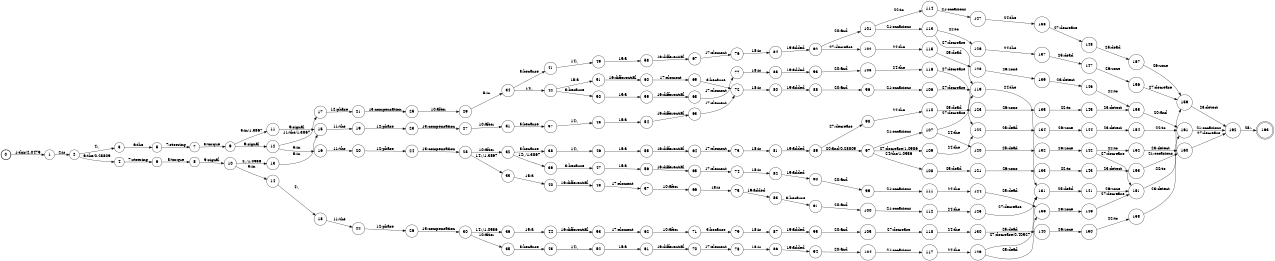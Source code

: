 digraph FST {
rankdir = LR;
size = "8.5,11";
label = "";
center = 1;
orientation = Portrait;
ranksep = "0.4";
nodesep = "0.25";
0 [label = "0", shape = circle, style = bold, fontsize = 14]
	0 -> 1 [label = "1:this/2.0479", fontsize = 14];
1 [label = "1", shape = circle, style = solid, fontsize = 14]
	1 -> 2 [label = "2:is", fontsize = 14];
2 [label = "2", shape = circle, style = solid, fontsize = 14]
	2 -> 3 [label = "4:,", fontsize = 14];
	2 -> 4 [label = "6:the/0.28809", fontsize = 14];
3 [label = "3", shape = circle, style = solid, fontsize = 14]
	3 -> 5 [label = "6:the", fontsize = 14];
4 [label = "4", shape = circle, style = solid, fontsize = 14]
	4 -> 6 [label = "7:steering", fontsize = 14];
5 [label = "5", shape = circle, style = solid, fontsize = 14]
	5 -> 7 [label = "7:steering", fontsize = 14];
6 [label = "6", shape = circle, style = solid, fontsize = 14]
	6 -> 8 [label = "8:torque", fontsize = 14];
7 [label = "7", shape = circle, style = solid, fontsize = 14]
	7 -> 9 [label = "8:torque", fontsize = 14];
8 [label = "8", shape = circle, style = solid, fontsize = 14]
	8 -> 10 [label = "9:signal", fontsize = 14];
9 [label = "9", shape = circle, style = solid, fontsize = 14]
	9 -> 11 [label = "5:in/1.3867", fontsize = 14];
	9 -> 12 [label = "9:signal", fontsize = 14];
10 [label = "10", shape = circle, style = solid, fontsize = 14]
	10 -> 13 [label = "4:,/1.0986", fontsize = 14];
	10 -> 14 [label = "5:in", fontsize = 14];
11 [label = "11", shape = circle, style = solid, fontsize = 14]
	11 -> 15 [label = "9:signal", fontsize = 14];
12 [label = "12", shape = circle, style = solid, fontsize = 14]
	12 -> 16 [label = "5:in", fontsize = 14];
	12 -> 17 [label = "11:the/1.3867", fontsize = 14];
13 [label = "13", shape = circle, style = solid, fontsize = 14]
	13 -> 15 [label = "5:in", fontsize = 14];
14 [label = "14", shape = circle, style = solid, fontsize = 14]
	14 -> 18 [label = "4:,", fontsize = 14];
15 [label = "15", shape = circle, style = solid, fontsize = 14]
	15 -> 19 [label = "11:the", fontsize = 14];
16 [label = "16", shape = circle, style = solid, fontsize = 14]
	16 -> 20 [label = "11:the", fontsize = 14];
17 [label = "17", shape = circle, style = solid, fontsize = 14]
	17 -> 21 [label = "12:phase", fontsize = 14];
18 [label = "18", shape = circle, style = solid, fontsize = 14]
	18 -> 22 [label = "11:the", fontsize = 14];
19 [label = "19", shape = circle, style = solid, fontsize = 14]
	19 -> 23 [label = "12:phase", fontsize = 14];
20 [label = "20", shape = circle, style = solid, fontsize = 14]
	20 -> 24 [label = "12:phase", fontsize = 14];
21 [label = "21", shape = circle, style = solid, fontsize = 14]
	21 -> 25 [label = "13:compensation", fontsize = 14];
22 [label = "22", shape = circle, style = solid, fontsize = 14]
	22 -> 26 [label = "12:phase", fontsize = 14];
23 [label = "23", shape = circle, style = solid, fontsize = 14]
	23 -> 27 [label = "13:compensation", fontsize = 14];
24 [label = "24", shape = circle, style = solid, fontsize = 14]
	24 -> 28 [label = "13:compensation", fontsize = 14];
25 [label = "25", shape = circle, style = solid, fontsize = 14]
	25 -> 29 [label = "10:after", fontsize = 14];
26 [label = "26", shape = circle, style = solid, fontsize = 14]
	26 -> 30 [label = "13:compensation", fontsize = 14];
27 [label = "27", shape = circle, style = solid, fontsize = 14]
	27 -> 31 [label = "10:after", fontsize = 14];
28 [label = "28", shape = circle, style = solid, fontsize = 14]
	28 -> 33 [label = "14:,/1.3867", fontsize = 14];
	28 -> 32 [label = "10:after", fontsize = 14];
29 [label = "29", shape = circle, style = solid, fontsize = 14]
	29 -> 34 [label = "5:in", fontsize = 14];
30 [label = "30", shape = circle, style = solid, fontsize = 14]
	30 -> 36 [label = "14:,/1.0986", fontsize = 14];
	30 -> 35 [label = "10:after", fontsize = 14];
31 [label = "31", shape = circle, style = solid, fontsize = 14]
	31 -> 37 [label = "3:because", fontsize = 14];
32 [label = "32", shape = circle, style = solid, fontsize = 14]
	32 -> 38 [label = "3:because", fontsize = 14];
	32 -> 39 [label = "14:,/1.3867", fontsize = 14];
33 [label = "33", shape = circle, style = solid, fontsize = 14]
	33 -> 40 [label = "15:a", fontsize = 14];
34 [label = "34", shape = circle, style = solid, fontsize = 14]
	34 -> 41 [label = "3:because", fontsize = 14];
	34 -> 42 [label = "14:,", fontsize = 14];
35 [label = "35", shape = circle, style = solid, fontsize = 14]
	35 -> 43 [label = "3:because", fontsize = 14];
36 [label = "36", shape = circle, style = solid, fontsize = 14]
	36 -> 44 [label = "15:a", fontsize = 14];
37 [label = "37", shape = circle, style = solid, fontsize = 14]
	37 -> 45 [label = "14:,", fontsize = 14];
38 [label = "38", shape = circle, style = solid, fontsize = 14]
	38 -> 46 [label = "14:,", fontsize = 14];
39 [label = "39", shape = circle, style = solid, fontsize = 14]
	39 -> 47 [label = "3:because", fontsize = 14];
40 [label = "40", shape = circle, style = solid, fontsize = 14]
	40 -> 48 [label = "16:differential", fontsize = 14];
41 [label = "41", shape = circle, style = solid, fontsize = 14]
	41 -> 49 [label = "14:,", fontsize = 14];
42 [label = "42", shape = circle, style = solid, fontsize = 14]
	42 -> 50 [label = "3:because", fontsize = 14];
	42 -> 51 [label = "15:a", fontsize = 14];
43 [label = "43", shape = circle, style = solid, fontsize = 14]
	43 -> 52 [label = "14:,", fontsize = 14];
44 [label = "44", shape = circle, style = solid, fontsize = 14]
	44 -> 53 [label = "16:differential", fontsize = 14];
45 [label = "45", shape = circle, style = solid, fontsize = 14]
	45 -> 54 [label = "15:a", fontsize = 14];
46 [label = "46", shape = circle, style = solid, fontsize = 14]
	46 -> 55 [label = "15:a", fontsize = 14];
47 [label = "47", shape = circle, style = solid, fontsize = 14]
	47 -> 56 [label = "15:a", fontsize = 14];
48 [label = "48", shape = circle, style = solid, fontsize = 14]
	48 -> 57 [label = "17:element", fontsize = 14];
49 [label = "49", shape = circle, style = solid, fontsize = 14]
	49 -> 58 [label = "15:a", fontsize = 14];
50 [label = "50", shape = circle, style = solid, fontsize = 14]
	50 -> 59 [label = "15:a", fontsize = 14];
51 [label = "51", shape = circle, style = solid, fontsize = 14]
	51 -> 60 [label = "16:differential", fontsize = 14];
52 [label = "52", shape = circle, style = solid, fontsize = 14]
	52 -> 61 [label = "15:a", fontsize = 14];
53 [label = "53", shape = circle, style = solid, fontsize = 14]
	53 -> 62 [label = "17:element", fontsize = 14];
54 [label = "54", shape = circle, style = solid, fontsize = 14]
	54 -> 63 [label = "16:differential", fontsize = 14];
55 [label = "55", shape = circle, style = solid, fontsize = 14]
	55 -> 64 [label = "16:differential", fontsize = 14];
56 [label = "56", shape = circle, style = solid, fontsize = 14]
	56 -> 65 [label = "16:differential", fontsize = 14];
57 [label = "57", shape = circle, style = solid, fontsize = 14]
	57 -> 66 [label = "10:after", fontsize = 14];
58 [label = "58", shape = circle, style = solid, fontsize = 14]
	58 -> 67 [label = "16:differential", fontsize = 14];
59 [label = "59", shape = circle, style = solid, fontsize = 14]
	59 -> 68 [label = "16:differential", fontsize = 14];
60 [label = "60", shape = circle, style = solid, fontsize = 14]
	60 -> 69 [label = "17:element", fontsize = 14];
61 [label = "61", shape = circle, style = solid, fontsize = 14]
	61 -> 70 [label = "16:differential", fontsize = 14];
62 [label = "62", shape = circle, style = solid, fontsize = 14]
	62 -> 71 [label = "10:after", fontsize = 14];
63 [label = "63", shape = circle, style = solid, fontsize = 14]
	63 -> 72 [label = "17:element", fontsize = 14];
64 [label = "64", shape = circle, style = solid, fontsize = 14]
	64 -> 73 [label = "17:element", fontsize = 14];
65 [label = "65", shape = circle, style = solid, fontsize = 14]
	65 -> 74 [label = "17:element", fontsize = 14];
66 [label = "66", shape = circle, style = solid, fontsize = 14]
	66 -> 75 [label = "18:is", fontsize = 14];
67 [label = "67", shape = circle, style = solid, fontsize = 14]
	67 -> 76 [label = "17:element", fontsize = 14];
68 [label = "68", shape = circle, style = solid, fontsize = 14]
	68 -> 77 [label = "17:element", fontsize = 14];
69 [label = "69", shape = circle, style = solid, fontsize = 14]
	69 -> 72 [label = "3:because", fontsize = 14];
70 [label = "70", shape = circle, style = solid, fontsize = 14]
	70 -> 78 [label = "17:element", fontsize = 14];
71 [label = "71", shape = circle, style = solid, fontsize = 14]
	71 -> 79 [label = "3:because", fontsize = 14];
72 [label = "72", shape = circle, style = solid, fontsize = 14]
	72 -> 80 [label = "18:is", fontsize = 14];
73 [label = "73", shape = circle, style = solid, fontsize = 14]
	73 -> 81 [label = "18:is", fontsize = 14];
74 [label = "74", shape = circle, style = solid, fontsize = 14]
	74 -> 82 [label = "18:is", fontsize = 14];
75 [label = "75", shape = circle, style = solid, fontsize = 14]
	75 -> 83 [label = "19:added", fontsize = 14];
76 [label = "76", shape = circle, style = solid, fontsize = 14]
	76 -> 84 [label = "18:is", fontsize = 14];
77 [label = "77", shape = circle, style = solid, fontsize = 14]
	77 -> 85 [label = "18:is", fontsize = 14];
78 [label = "78", shape = circle, style = solid, fontsize = 14]
	78 -> 86 [label = "18:is", fontsize = 14];
79 [label = "79", shape = circle, style = solid, fontsize = 14]
	79 -> 87 [label = "18:is", fontsize = 14];
80 [label = "80", shape = circle, style = solid, fontsize = 14]
	80 -> 88 [label = "19:added", fontsize = 14];
81 [label = "81", shape = circle, style = solid, fontsize = 14]
	81 -> 89 [label = "19:added", fontsize = 14];
82 [label = "82", shape = circle, style = solid, fontsize = 14]
	82 -> 90 [label = "19:added", fontsize = 14];
83 [label = "83", shape = circle, style = solid, fontsize = 14]
	83 -> 91 [label = "3:because", fontsize = 14];
84 [label = "84", shape = circle, style = solid, fontsize = 14]
	84 -> 92 [label = "19:added", fontsize = 14];
85 [label = "85", shape = circle, style = solid, fontsize = 14]
	85 -> 93 [label = "19:added", fontsize = 14];
86 [label = "86", shape = circle, style = solid, fontsize = 14]
	86 -> 94 [label = "19:added", fontsize = 14];
87 [label = "87", shape = circle, style = solid, fontsize = 14]
	87 -> 95 [label = "19:added", fontsize = 14];
88 [label = "88", shape = circle, style = solid, fontsize = 14]
	88 -> 96 [label = "20:and", fontsize = 14];
89 [label = "89", shape = circle, style = solid, fontsize = 14]
	89 -> 97 [label = "20:and/0.28809", fontsize = 14];
	89 -> 98 [label = "27:decrease", fontsize = 14];
90 [label = "90", shape = circle, style = solid, fontsize = 14]
	90 -> 99 [label = "20:and", fontsize = 14];
91 [label = "91", shape = circle, style = solid, fontsize = 14]
	91 -> 100 [label = "20:and", fontsize = 14];
92 [label = "92", shape = circle, style = solid, fontsize = 14]
	92 -> 101 [label = "20:and", fontsize = 14];
	92 -> 102 [label = "27:decrease", fontsize = 14];
93 [label = "93", shape = circle, style = solid, fontsize = 14]
	93 -> 103 [label = "20:and", fontsize = 14];
94 [label = "94", shape = circle, style = solid, fontsize = 14]
	94 -> 104 [label = "20:and", fontsize = 14];
95 [label = "95", shape = circle, style = solid, fontsize = 14]
	95 -> 105 [label = "20:and", fontsize = 14];
96 [label = "96", shape = circle, style = solid, fontsize = 14]
	96 -> 106 [label = "21:occasions", fontsize = 14];
97 [label = "97", shape = circle, style = solid, fontsize = 14]
	97 -> 108 [label = "24:the/1.0986", fontsize = 14];
	97 -> 107 [label = "21:occasions", fontsize = 14];
	97 -> 109 [label = "27:decrease/1.0986", fontsize = 14];
98 [label = "98", shape = circle, style = solid, fontsize = 14]
	98 -> 110 [label = "24:the", fontsize = 14];
99 [label = "99", shape = circle, style = solid, fontsize = 14]
	99 -> 111 [label = "21:occasions", fontsize = 14];
100 [label = "100", shape = circle, style = solid, fontsize = 14]
	100 -> 112 [label = "21:occasions", fontsize = 14];
101 [label = "101", shape = circle, style = solid, fontsize = 14]
	101 -> 113 [label = "21:occasions", fontsize = 14];
	101 -> 114 [label = "22:to", fontsize = 14];
102 [label = "102", shape = circle, style = solid, fontsize = 14]
	102 -> 115 [label = "24:the", fontsize = 14];
103 [label = "103", shape = circle, style = solid, fontsize = 14]
	103 -> 116 [label = "24:the", fontsize = 14];
104 [label = "104", shape = circle, style = solid, fontsize = 14]
	104 -> 117 [label = "21:occasions", fontsize = 14];
105 [label = "105", shape = circle, style = solid, fontsize = 14]
	105 -> 118 [label = "27:decrease", fontsize = 14];
106 [label = "106", shape = circle, style = solid, fontsize = 14]
	106 -> 119 [label = "27:decrease", fontsize = 14];
107 [label = "107", shape = circle, style = solid, fontsize = 14]
	107 -> 120 [label = "24:the", fontsize = 14];
	107 -> 119 [label = "27:decrease", fontsize = 14];
108 [label = "108", shape = circle, style = solid, fontsize = 14]
	108 -> 121 [label = "25:dead", fontsize = 14];
109 [label = "109", shape = circle, style = solid, fontsize = 14]
	109 -> 122 [label = "24:the", fontsize = 14];
110 [label = "110", shape = circle, style = solid, fontsize = 14]
	110 -> 123 [label = "25:dead", fontsize = 14];
111 [label = "111", shape = circle, style = solid, fontsize = 14]
	111 -> 124 [label = "24:the", fontsize = 14];
112 [label = "112", shape = circle, style = solid, fontsize = 14]
	112 -> 125 [label = "24:the", fontsize = 14];
113 [label = "113", shape = circle, style = solid, fontsize = 14]
	113 -> 126 [label = "22:to", fontsize = 14];
	113 -> 119 [label = "27:decrease", fontsize = 14];
114 [label = "114", shape = circle, style = solid, fontsize = 14]
	114 -> 127 [label = "21:occasions", fontsize = 14];
115 [label = "115", shape = circle, style = solid, fontsize = 14]
	115 -> 128 [label = "25:dead", fontsize = 14];
116 [label = "116", shape = circle, style = solid, fontsize = 14]
	116 -> 122 [label = "27:decrease", fontsize = 14];
117 [label = "117", shape = circle, style = solid, fontsize = 14]
	117 -> 129 [label = "24:the", fontsize = 14];
118 [label = "118", shape = circle, style = solid, fontsize = 14]
	118 -> 130 [label = "24:the", fontsize = 14];
119 [label = "119", shape = circle, style = solid, fontsize = 14]
	119 -> 131 [label = "24:the", fontsize = 14];
120 [label = "120", shape = circle, style = solid, fontsize = 14]
	120 -> 132 [label = "25:dead", fontsize = 14];
121 [label = "121", shape = circle, style = solid, fontsize = 14]
	121 -> 133 [label = "26:zone", fontsize = 14];
122 [label = "122", shape = circle, style = solid, fontsize = 14]
	122 -> 134 [label = "25:dead", fontsize = 14];
123 [label = "123", shape = circle, style = solid, fontsize = 14]
	123 -> 135 [label = "26:zone", fontsize = 14];
124 [label = "124", shape = circle, style = solid, fontsize = 14]
	124 -> 136 [label = "25:dead", fontsize = 14];
125 [label = "125", shape = circle, style = solid, fontsize = 14]
	125 -> 131 [label = "27:decrease", fontsize = 14];
126 [label = "126", shape = circle, style = solid, fontsize = 14]
	126 -> 137 [label = "24:the", fontsize = 14];
127 [label = "127", shape = circle, style = solid, fontsize = 14]
	127 -> 138 [label = "24:the", fontsize = 14];
128 [label = "128", shape = circle, style = solid, fontsize = 14]
	128 -> 139 [label = "26:zone", fontsize = 14];
129 [label = "129", shape = circle, style = solid, fontsize = 14]
	129 -> 136 [label = "25:dead", fontsize = 14];
	129 -> 131 [label = "27:decrease/0.40527", fontsize = 14];
130 [label = "130", shape = circle, style = solid, fontsize = 14]
	130 -> 140 [label = "25:dead", fontsize = 14];
131 [label = "131", shape = circle, style = solid, fontsize = 14]
	131 -> 141 [label = "25:dead", fontsize = 14];
132 [label = "132", shape = circle, style = solid, fontsize = 14]
	132 -> 142 [label = "26:zone", fontsize = 14];
133 [label = "133", shape = circle, style = solid, fontsize = 14]
	133 -> 143 [label = "22:to", fontsize = 14];
134 [label = "134", shape = circle, style = solid, fontsize = 14]
	134 -> 144 [label = "26:zone", fontsize = 14];
135 [label = "135", shape = circle, style = solid, fontsize = 14]
	135 -> 145 [label = "22:to", fontsize = 14];
136 [label = "136", shape = circle, style = solid, fontsize = 14]
	136 -> 146 [label = "26:zone", fontsize = 14];
137 [label = "137", shape = circle, style = solid, fontsize = 14]
	137 -> 147 [label = "25:dead", fontsize = 14];
138 [label = "138", shape = circle, style = solid, fontsize = 14]
	138 -> 148 [label = "27:decrease", fontsize = 14];
139 [label = "139", shape = circle, style = solid, fontsize = 14]
	139 -> 149 [label = "23:detect", fontsize = 14];
140 [label = "140", shape = circle, style = solid, fontsize = 14]
	140 -> 150 [label = "26:zone", fontsize = 14];
141 [label = "141", shape = circle, style = solid, fontsize = 14]
	141 -> 151 [label = "26:zone", fontsize = 14];
142 [label = "142", shape = circle, style = solid, fontsize = 14]
	142 -> 152 [label = "22:to", fontsize = 14];
	142 -> 151 [label = "27:decrease", fontsize = 14];
143 [label = "143", shape = circle, style = solid, fontsize = 14]
	143 -> 153 [label = "23:detect", fontsize = 14];
144 [label = "144", shape = circle, style = solid, fontsize = 14]
	144 -> 154 [label = "23:detect", fontsize = 14];
145 [label = "145", shape = circle, style = solid, fontsize = 14]
	145 -> 155 [label = "23:detect", fontsize = 14];
146 [label = "146", shape = circle, style = solid, fontsize = 14]
	146 -> 151 [label = "27:decrease", fontsize = 14];
147 [label = "147", shape = circle, style = solid, fontsize = 14]
	147 -> 156 [label = "26:zone", fontsize = 14];
148 [label = "148", shape = circle, style = solid, fontsize = 14]
	148 -> 157 [label = "25:dead", fontsize = 14];
149 [label = "149", shape = circle, style = solid, fontsize = 14]
	149 -> 155 [label = "22:to", fontsize = 14];
150 [label = "150", shape = circle, style = solid, fontsize = 14]
	150 -> 158 [label = "22:to", fontsize = 14];
151 [label = "151", shape = circle, style = solid, fontsize = 14]
	151 -> 159 [label = "22:to", fontsize = 14];
152 [label = "152", shape = circle, style = solid, fontsize = 14]
	152 -> 160 [label = "23:detect", fontsize = 14];
153 [label = "153", shape = circle, style = solid, fontsize = 14]
	153 -> 160 [label = "21:occasions", fontsize = 14];
154 [label = "154", shape = circle, style = solid, fontsize = 14]
	154 -> 161 [label = "22:to", fontsize = 14];
155 [label = "155", shape = circle, style = solid, fontsize = 14]
	155 -> 161 [label = "20:and", fontsize = 14];
156 [label = "156", shape = circle, style = solid, fontsize = 14]
	156 -> 159 [label = "27:decrease", fontsize = 14];
157 [label = "157", shape = circle, style = solid, fontsize = 14]
	157 -> 159 [label = "26:zone", fontsize = 14];
158 [label = "158", shape = circle, style = solid, fontsize = 14]
	158 -> 161 [label = "23:detect", fontsize = 14];
159 [label = "159", shape = circle, style = solid, fontsize = 14]
	159 -> 162 [label = "23:detect", fontsize = 14];
160 [label = "160", shape = circle, style = solid, fontsize = 14]
	160 -> 162 [label = "27:decrease", fontsize = 14];
161 [label = "161", shape = circle, style = solid, fontsize = 14]
	161 -> 162 [label = "21:occasions", fontsize = 14];
162 [label = "162", shape = circle, style = solid, fontsize = 14]
	162 -> 163 [label = "28:.", fontsize = 14];
163 [label = "163", shape = doublecircle, style = solid, fontsize = 14]
}
